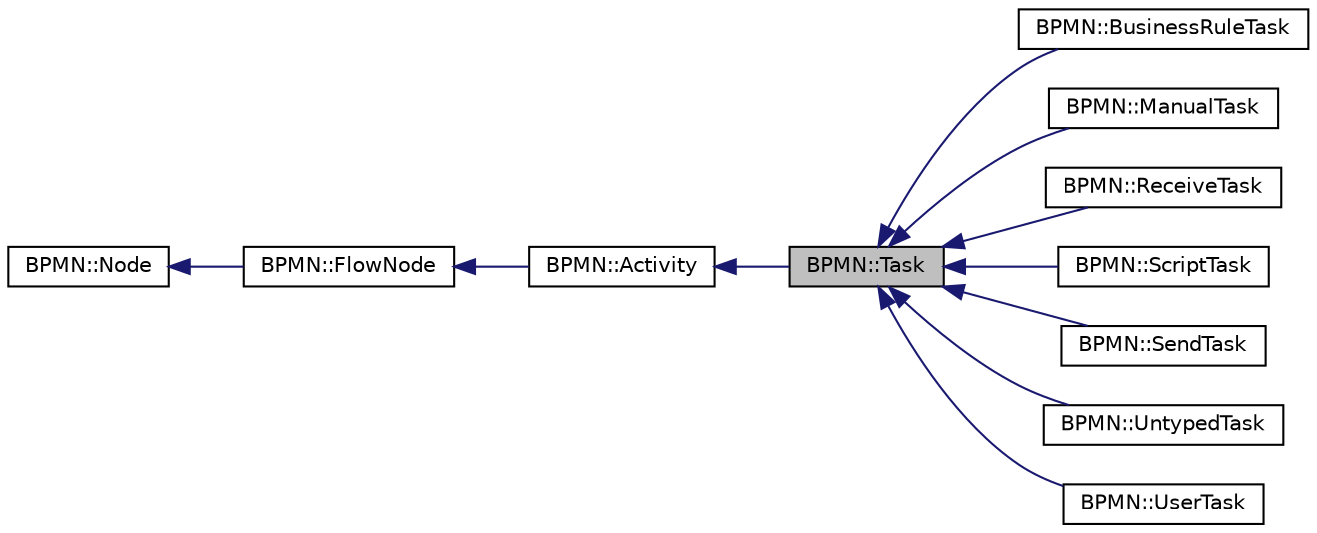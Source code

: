 digraph "BPMN::Task"
{
 // LATEX_PDF_SIZE
  edge [fontname="Helvetica",fontsize="10",labelfontname="Helvetica",labelfontsize="10"];
  node [fontname="Helvetica",fontsize="10",shape=record];
  rankdir="LR";
  Node1 [label="BPMN::Task",height=0.2,width=0.4,color="black", fillcolor="grey75", style="filled", fontcolor="black",tooltip=" "];
  Node2 -> Node1 [dir="back",color="midnightblue",fontsize="10",style="solid",fontname="Helvetica"];
  Node2 [label="BPMN::Activity",height=0.2,width=0.4,color="black", fillcolor="white", style="filled",URL="$classBPMN_1_1Activity.html",tooltip=" "];
  Node3 -> Node2 [dir="back",color="midnightblue",fontsize="10",style="solid",fontname="Helvetica"];
  Node3 [label="BPMN::FlowNode",height=0.2,width=0.4,color="black", fillcolor="white", style="filled",URL="$classBPMN_1_1FlowNode.html",tooltip=" "];
  Node4 -> Node3 [dir="back",color="midnightblue",fontsize="10",style="solid",fontname="Helvetica"];
  Node4 [label="BPMN::Node",height=0.2,width=0.4,color="black", fillcolor="white", style="filled",URL="$classBPMN_1_1Node.html",tooltip="Represents a node in a BPMN process."];
  Node1 -> Node5 [dir="back",color="midnightblue",fontsize="10",style="solid",fontname="Helvetica"];
  Node5 [label="BPMN::BusinessRuleTask",height=0.2,width=0.4,color="black", fillcolor="white", style="filled",URL="$classBPMN_1_1BusinessRuleTask.html",tooltip=" "];
  Node1 -> Node6 [dir="back",color="midnightblue",fontsize="10",style="solid",fontname="Helvetica"];
  Node6 [label="BPMN::ManualTask",height=0.2,width=0.4,color="black", fillcolor="white", style="filled",URL="$classBPMN_1_1ManualTask.html",tooltip=" "];
  Node1 -> Node7 [dir="back",color="midnightblue",fontsize="10",style="solid",fontname="Helvetica"];
  Node7 [label="BPMN::ReceiveTask",height=0.2,width=0.4,color="black", fillcolor="white", style="filled",URL="$classBPMN_1_1ReceiveTask.html",tooltip=" "];
  Node1 -> Node8 [dir="back",color="midnightblue",fontsize="10",style="solid",fontname="Helvetica"];
  Node8 [label="BPMN::ScriptTask",height=0.2,width=0.4,color="black", fillcolor="white", style="filled",URL="$classBPMN_1_1ScriptTask.html",tooltip=" "];
  Node1 -> Node9 [dir="back",color="midnightblue",fontsize="10",style="solid",fontname="Helvetica"];
  Node9 [label="BPMN::SendTask",height=0.2,width=0.4,color="black", fillcolor="white", style="filled",URL="$classBPMN_1_1SendTask.html",tooltip=" "];
  Node1 -> Node10 [dir="back",color="midnightblue",fontsize="10",style="solid",fontname="Helvetica"];
  Node10 [label="BPMN::UntypedTask",height=0.2,width=0.4,color="black", fillcolor="white", style="filled",URL="$classBPMN_1_1UntypedTask.html",tooltip=" "];
  Node1 -> Node11 [dir="back",color="midnightblue",fontsize="10",style="solid",fontname="Helvetica"];
  Node11 [label="BPMN::UserTask",height=0.2,width=0.4,color="black", fillcolor="white", style="filled",URL="$classBPMN_1_1UserTask.html",tooltip=" "];
}
